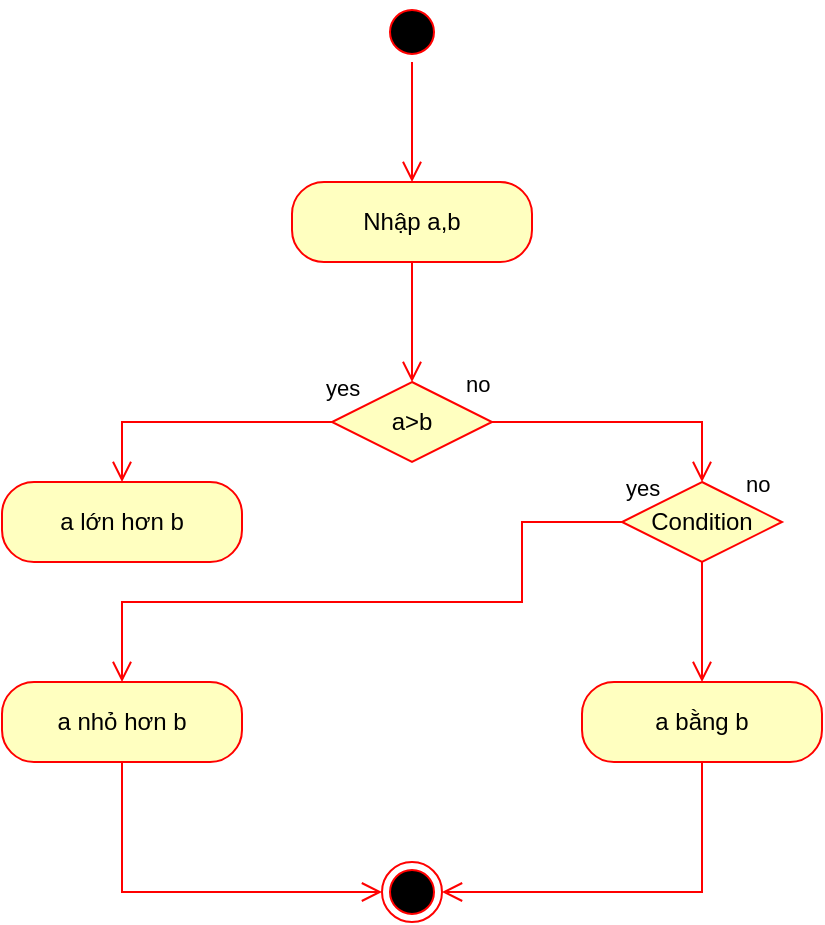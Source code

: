 <mxfile version="16.4.5" type="github">
  <diagram id="vMgmx5-RMhFzQGQkdN0Y" name="Page-1">
    <mxGraphModel dx="813" dy="418" grid="1" gridSize="10" guides="1" tooltips="1" connect="1" arrows="1" fold="1" page="1" pageScale="1" pageWidth="690" pageHeight="980" math="0" shadow="0">
      <root>
        <mxCell id="0" />
        <mxCell id="1" parent="0" />
        <mxCell id="s7zWPP-RedN-X8cKQtIf-2" value="" style="ellipse;html=1;shape=startState;fillColor=#000000;strokeColor=#ff0000;" vertex="1" parent="1">
          <mxGeometry x="330" y="40" width="30" height="30" as="geometry" />
        </mxCell>
        <mxCell id="s7zWPP-RedN-X8cKQtIf-3" value="" style="edgeStyle=orthogonalEdgeStyle;html=1;verticalAlign=bottom;endArrow=open;endSize=8;strokeColor=#ff0000;rounded=0;entryX=0.5;entryY=0;entryDx=0;entryDy=0;" edge="1" source="s7zWPP-RedN-X8cKQtIf-2" parent="1" target="s7zWPP-RedN-X8cKQtIf-5">
          <mxGeometry relative="1" as="geometry">
            <mxPoint x="345" y="130" as="targetPoint" />
          </mxGeometry>
        </mxCell>
        <mxCell id="s7zWPP-RedN-X8cKQtIf-5" value="Nhập a,b" style="rounded=1;whiteSpace=wrap;html=1;arcSize=40;fontColor=#000000;fillColor=#ffffc0;strokeColor=#ff0000;" vertex="1" parent="1">
          <mxGeometry x="285" y="130" width="120" height="40" as="geometry" />
        </mxCell>
        <mxCell id="s7zWPP-RedN-X8cKQtIf-6" value="" style="edgeStyle=orthogonalEdgeStyle;html=1;verticalAlign=bottom;endArrow=open;endSize=8;strokeColor=#ff0000;rounded=0;entryX=0.5;entryY=0;entryDx=0;entryDy=0;" edge="1" source="s7zWPP-RedN-X8cKQtIf-5" parent="1" target="s7zWPP-RedN-X8cKQtIf-10">
          <mxGeometry relative="1" as="geometry">
            <mxPoint x="345" y="230" as="targetPoint" />
          </mxGeometry>
        </mxCell>
        <mxCell id="s7zWPP-RedN-X8cKQtIf-10" value="a&amp;gt;b" style="rhombus;whiteSpace=wrap;html=1;fillColor=#ffffc0;strokeColor=#ff0000;" vertex="1" parent="1">
          <mxGeometry x="305" y="230" width="80" height="40" as="geometry" />
        </mxCell>
        <mxCell id="s7zWPP-RedN-X8cKQtIf-11" value="no" style="edgeStyle=orthogonalEdgeStyle;html=1;align=left;verticalAlign=bottom;endArrow=open;endSize=8;strokeColor=#ff0000;rounded=0;entryX=0.5;entryY=0;entryDx=0;entryDy=0;" edge="1" source="s7zWPP-RedN-X8cKQtIf-10" parent="1" target="s7zWPP-RedN-X8cKQtIf-17">
          <mxGeometry x="-1" y="18" relative="1" as="geometry">
            <mxPoint x="490" y="280" as="targetPoint" />
            <mxPoint x="-15" y="8" as="offset" />
          </mxGeometry>
        </mxCell>
        <mxCell id="s7zWPP-RedN-X8cKQtIf-12" value="yes" style="edgeStyle=orthogonalEdgeStyle;html=1;align=left;verticalAlign=top;endArrow=open;endSize=8;strokeColor=#ff0000;rounded=0;entryX=0.5;entryY=0;entryDx=0;entryDy=0;" edge="1" source="s7zWPP-RedN-X8cKQtIf-10" parent="1" target="s7zWPP-RedN-X8cKQtIf-13">
          <mxGeometry x="-0.926" y="-30" relative="1" as="geometry">
            <mxPoint x="200" y="280" as="targetPoint" />
            <mxPoint as="offset" />
          </mxGeometry>
        </mxCell>
        <mxCell id="s7zWPP-RedN-X8cKQtIf-13" value="a lớn hơn b" style="rounded=1;whiteSpace=wrap;html=1;arcSize=40;fontColor=#000000;fillColor=#ffffc0;strokeColor=#ff0000;" vertex="1" parent="1">
          <mxGeometry x="140" y="280" width="120" height="40" as="geometry" />
        </mxCell>
        <mxCell id="s7zWPP-RedN-X8cKQtIf-17" value="Condition" style="rhombus;whiteSpace=wrap;html=1;fillColor=#ffffc0;strokeColor=#ff0000;" vertex="1" parent="1">
          <mxGeometry x="450" y="280" width="80" height="40" as="geometry" />
        </mxCell>
        <mxCell id="s7zWPP-RedN-X8cKQtIf-18" value="no" style="edgeStyle=orthogonalEdgeStyle;html=1;align=left;verticalAlign=bottom;endArrow=open;endSize=8;strokeColor=#ff0000;rounded=0;" edge="1" source="s7zWPP-RedN-X8cKQtIf-17" parent="1" target="s7zWPP-RedN-X8cKQtIf-22">
          <mxGeometry x="-1" y="36" relative="1" as="geometry">
            <mxPoint x="490" y="380" as="targetPoint" />
            <mxPoint x="-16" y="-30" as="offset" />
          </mxGeometry>
        </mxCell>
        <mxCell id="s7zWPP-RedN-X8cKQtIf-19" value="yes" style="edgeStyle=orthogonalEdgeStyle;html=1;align=left;verticalAlign=top;endArrow=open;endSize=8;strokeColor=#ff0000;rounded=0;" edge="1" source="s7zWPP-RedN-X8cKQtIf-17" parent="1" target="s7zWPP-RedN-X8cKQtIf-20">
          <mxGeometry x="-1" y="-30" relative="1" as="geometry">
            <mxPoint x="200" y="380" as="targetPoint" />
            <Array as="points">
              <mxPoint x="400" y="300" />
              <mxPoint x="400" y="340" />
              <mxPoint x="200" y="340" />
            </Array>
            <mxPoint as="offset" />
          </mxGeometry>
        </mxCell>
        <mxCell id="s7zWPP-RedN-X8cKQtIf-20" value="a nhỏ hơn b" style="rounded=1;whiteSpace=wrap;html=1;arcSize=40;fontColor=#000000;fillColor=#ffffc0;strokeColor=#ff0000;" vertex="1" parent="1">
          <mxGeometry x="140" y="380" width="120" height="40" as="geometry" />
        </mxCell>
        <mxCell id="s7zWPP-RedN-X8cKQtIf-22" value="a bằng b" style="rounded=1;whiteSpace=wrap;html=1;arcSize=40;fontColor=#000000;fillColor=#ffffc0;strokeColor=#ff0000;" vertex="1" parent="1">
          <mxGeometry x="430" y="380" width="120" height="40" as="geometry" />
        </mxCell>
        <mxCell id="s7zWPP-RedN-X8cKQtIf-27" value="" style="edgeStyle=orthogonalEdgeStyle;html=1;verticalAlign=bottom;endArrow=open;endSize=8;strokeColor=#ff0000;rounded=0;exitX=0.5;exitY=1;exitDx=0;exitDy=0;entryX=1;entryY=0.5;entryDx=0;entryDy=0;" edge="1" source="s7zWPP-RedN-X8cKQtIf-22" parent="1" target="s7zWPP-RedN-X8cKQtIf-30">
          <mxGeometry relative="1" as="geometry">
            <mxPoint x="450" y="480" as="targetPoint" />
            <mxPoint x="490" y="450" as="sourcePoint" />
            <Array as="points">
              <mxPoint x="490" y="485" />
            </Array>
          </mxGeometry>
        </mxCell>
        <mxCell id="s7zWPP-RedN-X8cKQtIf-29" value="" style="edgeStyle=orthogonalEdgeStyle;html=1;verticalAlign=bottom;endArrow=open;endSize=8;strokeColor=#ff0000;rounded=0;exitX=0.5;exitY=1;exitDx=0;exitDy=0;entryX=0;entryY=0.5;entryDx=0;entryDy=0;" edge="1" source="s7zWPP-RedN-X8cKQtIf-20" parent="1" target="s7zWPP-RedN-X8cKQtIf-30">
          <mxGeometry relative="1" as="geometry">
            <mxPoint x="240" y="480" as="targetPoint" />
            <mxPoint x="190" y="460" as="sourcePoint" />
            <Array as="points">
              <mxPoint x="200" y="485" />
            </Array>
          </mxGeometry>
        </mxCell>
        <mxCell id="s7zWPP-RedN-X8cKQtIf-30" value="" style="ellipse;html=1;shape=endState;fillColor=#000000;strokeColor=#ff0000;" vertex="1" parent="1">
          <mxGeometry x="330" y="470" width="30" height="30" as="geometry" />
        </mxCell>
      </root>
    </mxGraphModel>
  </diagram>
</mxfile>
